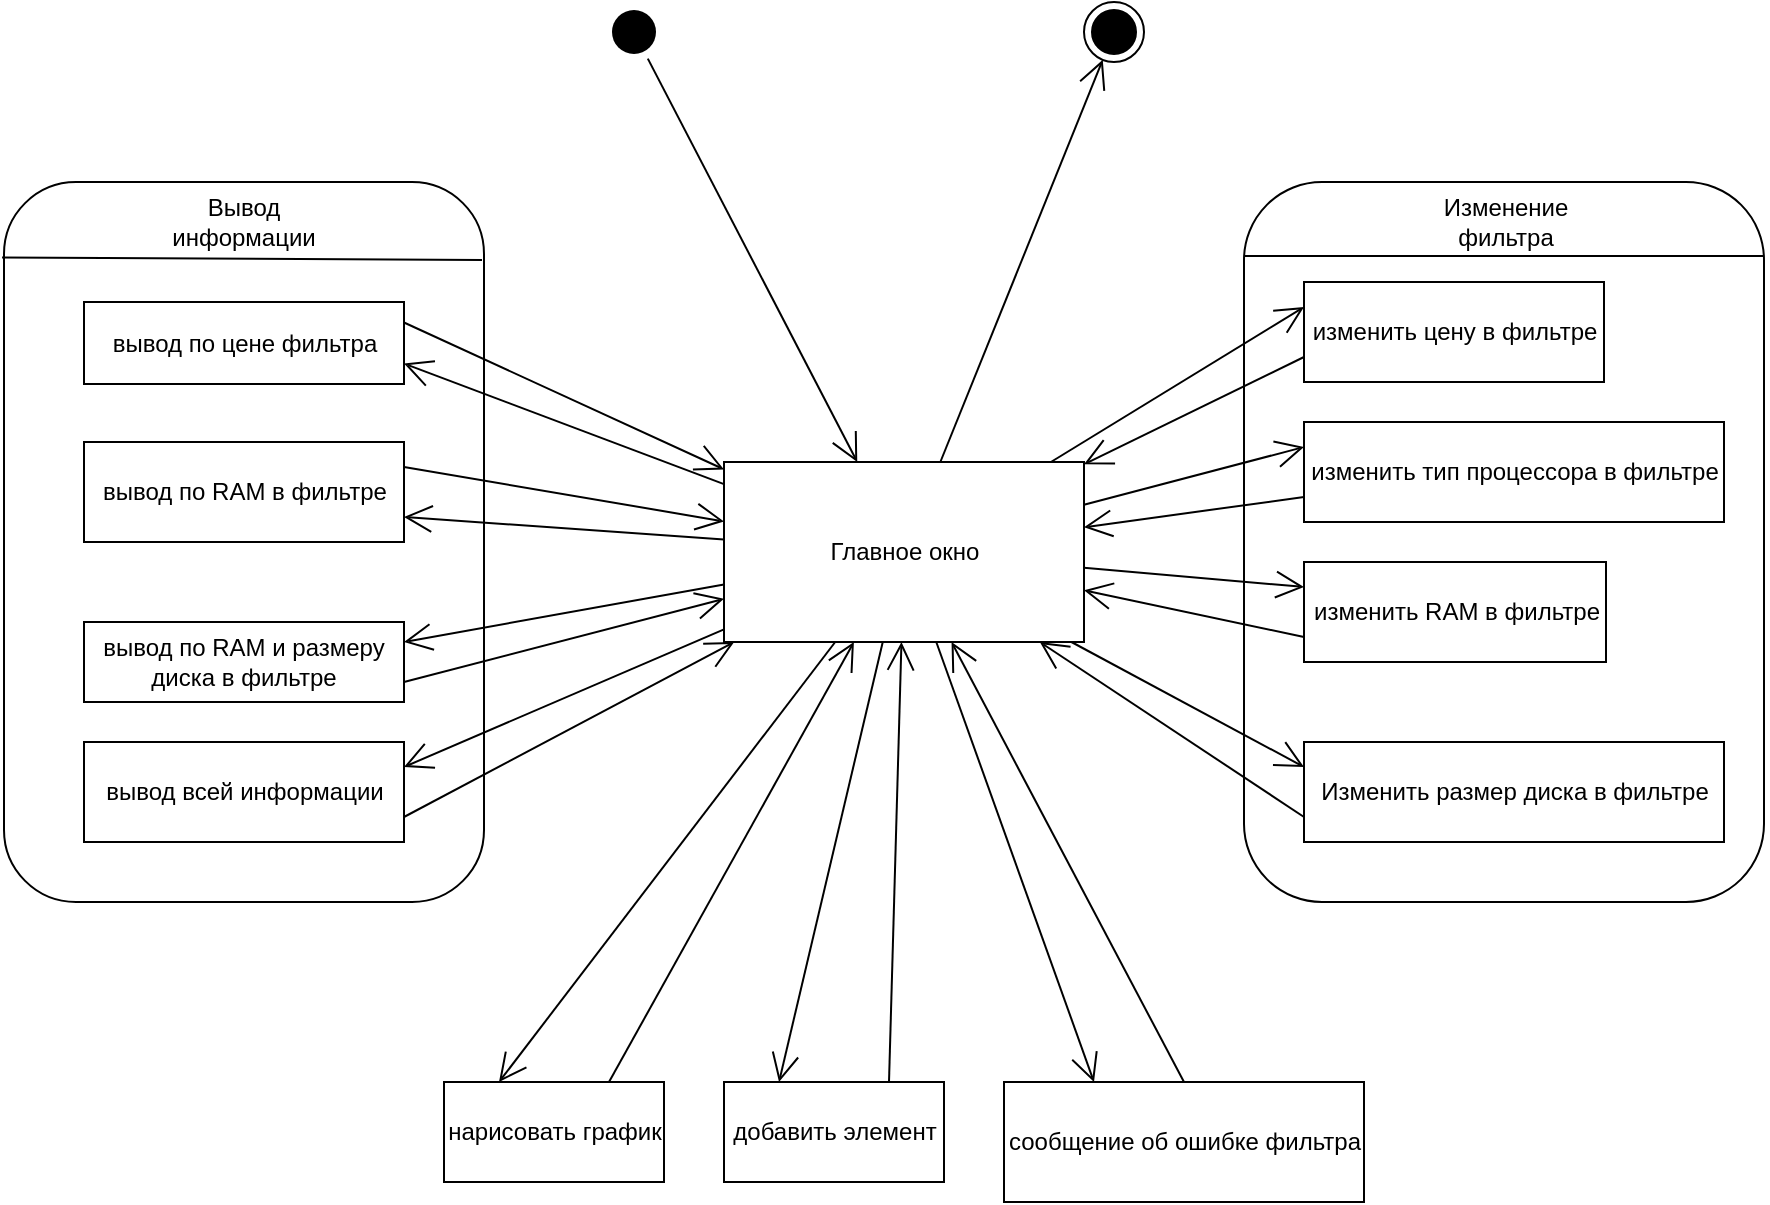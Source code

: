 <mxfile version="12.4.2" type="device" pages="1"><diagram name="Page-1" id="9f46799a-70d6-7492-0946-bef42562c5a5"><mxGraphModel dx="852" dy="494" grid="1" gridSize="10" guides="1" tooltips="1" connect="1" arrows="1" fold="1" page="1" pageScale="1" pageWidth="1100" pageHeight="850" background="#ffffff" math="0" shadow="0"><root><mxCell id="0"/><mxCell id="1" parent="0"/><mxCell id="-ldF59q_ka7C3FwXow2S-45" value="" style="rounded=1;whiteSpace=wrap;html=1;labelBackgroundColor=none;strokeColor=#000000;" vertex="1" parent="1"><mxGeometry x="820" y="120" width="260" height="360" as="geometry"/></mxCell><mxCell id="-ldF59q_ka7C3FwXow2S-42" value="" style="rounded=1;whiteSpace=wrap;html=1;strokeColor=#000000;labelBackgroundColor=none;textOpacity=0;" vertex="1" parent="1"><mxGeometry x="200" y="120" width="240" height="360" as="geometry"/></mxCell><mxCell id="-ldF59q_ka7C3FwXow2S-1" value="" style="ellipse;html=1;shape=endState;fillColor=#000000;strokeColor=#000000;" vertex="1" parent="1"><mxGeometry x="740" y="30" width="30" height="30" as="geometry"/></mxCell><mxCell id="-ldF59q_ka7C3FwXow2S-2" value="" style="ellipse;html=1;shape=endState;fillColor=#000000;strokeColor=none;" vertex="1" parent="1"><mxGeometry x="500" y="30" width="30" height="30" as="geometry"/></mxCell><mxCell id="-ldF59q_ka7C3FwXow2S-3" value="Главное окно" style="html=1;strokeColor=#000000;" vertex="1" parent="1"><mxGeometry x="560" y="260" width="180" height="90" as="geometry"/></mxCell><mxCell id="-ldF59q_ka7C3FwXow2S-5" value="изменить цену в фильтре" style="html=1;strokeColor=#000000;" vertex="1" parent="1"><mxGeometry x="850" y="170" width="150" height="50" as="geometry"/></mxCell><mxCell id="-ldF59q_ka7C3FwXow2S-6" value="изменить тип процессора в фильтре" style="html=1;strokeColor=#000000;" vertex="1" parent="1"><mxGeometry x="850" y="240" width="210" height="50" as="geometry"/></mxCell><mxCell id="-ldF59q_ka7C3FwXow2S-9" value="изменить RAM в фильтре" style="html=1;strokeColor=#000000;" vertex="1" parent="1"><mxGeometry x="850" y="310" width="151" height="50" as="geometry"/></mxCell><mxCell id="-ldF59q_ka7C3FwXow2S-10" value="Изменить размер диска в фильтре" style="html=1;strokeColor=#000000;" vertex="1" parent="1"><mxGeometry x="850" y="400" width="210" height="50" as="geometry"/></mxCell><mxCell id="-ldF59q_ka7C3FwXow2S-11" value="нарисовать график" style="html=1;strokeColor=#000000;" vertex="1" parent="1"><mxGeometry x="420" y="570" width="110" height="50" as="geometry"/></mxCell><mxCell id="-ldF59q_ka7C3FwXow2S-12" value="вывод по цене фильтра" style="html=1;strokeColor=#000000;" vertex="1" parent="1"><mxGeometry x="240" y="180" width="160" height="41" as="geometry"/></mxCell><mxCell id="-ldF59q_ka7C3FwXow2S-13" value="вывод по RAM в фильтре" style="html=1;strokeColor=#000000;" vertex="1" parent="1"><mxGeometry x="240" y="250" width="160" height="50" as="geometry"/></mxCell><mxCell id="-ldF59q_ka7C3FwXow2S-14" value="вывод по RAM и размеру диска в фильтре" style="html=1;strokeColor=#000000;whiteSpace=wrap;" vertex="1" parent="1"><mxGeometry x="240" y="340" width="160" height="40" as="geometry"/></mxCell><mxCell id="-ldF59q_ka7C3FwXow2S-15" value="вывод всей информации" style="html=1;strokeColor=#000000;" vertex="1" parent="1"><mxGeometry x="240" y="400" width="160" height="50" as="geometry"/></mxCell><mxCell id="-ldF59q_ka7C3FwXow2S-16" value="сообщение об ошибке фильтра" style="html=1;strokeColor=#000000;" vertex="1" parent="1"><mxGeometry x="700" y="570" width="180" height="60" as="geometry"/></mxCell><mxCell id="-ldF59q_ka7C3FwXow2S-17" value="добавить элемент" style="html=1;strokeColor=#000000;" vertex="1" parent="1"><mxGeometry x="560" y="570" width="110" height="50" as="geometry"/></mxCell><mxCell id="-ldF59q_ka7C3FwXow2S-18" value="" style="endArrow=open;endFill=1;endSize=12;html=1;entryX=0.25;entryY=0;entryDx=0;entryDy=0;" edge="1" parent="1" source="-ldF59q_ka7C3FwXow2S-3" target="-ldF59q_ka7C3FwXow2S-11"><mxGeometry width="160" relative="1" as="geometry"><mxPoint x="240" y="650" as="sourcePoint"/><mxPoint x="400" y="650" as="targetPoint"/></mxGeometry></mxCell><mxCell id="-ldF59q_ka7C3FwXow2S-19" value="" style="endArrow=open;endFill=1;endSize=12;html=1;exitX=0.75;exitY=0;exitDx=0;exitDy=0;" edge="1" parent="1" source="-ldF59q_ka7C3FwXow2S-11" target="-ldF59q_ka7C3FwXow2S-3"><mxGeometry width="160" relative="1" as="geometry"><mxPoint x="230" y="690" as="sourcePoint"/><mxPoint x="390" y="690" as="targetPoint"/></mxGeometry></mxCell><mxCell id="-ldF59q_ka7C3FwXow2S-20" value="" style="endArrow=open;endFill=1;endSize=12;html=1;entryX=0.25;entryY=0;entryDx=0;entryDy=0;" edge="1" parent="1" source="-ldF59q_ka7C3FwXow2S-3" target="-ldF59q_ka7C3FwXow2S-17"><mxGeometry width="160" relative="1" as="geometry"><mxPoint x="220" y="730" as="sourcePoint"/><mxPoint x="380" y="730" as="targetPoint"/></mxGeometry></mxCell><mxCell id="-ldF59q_ka7C3FwXow2S-21" value="" style="endArrow=open;endFill=1;endSize=12;html=1;exitX=0.75;exitY=0;exitDx=0;exitDy=0;" edge="1" parent="1" source="-ldF59q_ka7C3FwXow2S-17" target="-ldF59q_ka7C3FwXow2S-3"><mxGeometry width="160" relative="1" as="geometry"><mxPoint x="210" y="770" as="sourcePoint"/><mxPoint x="690" y="390" as="targetPoint"/></mxGeometry></mxCell><mxCell id="-ldF59q_ka7C3FwXow2S-22" value="" style="endArrow=open;endFill=1;endSize=12;html=1;entryX=0.25;entryY=0;entryDx=0;entryDy=0;" edge="1" parent="1" source="-ldF59q_ka7C3FwXow2S-3" target="-ldF59q_ka7C3FwXow2S-16"><mxGeometry width="160" relative="1" as="geometry"><mxPoint x="200" y="810" as="sourcePoint"/><mxPoint x="360" y="810" as="targetPoint"/></mxGeometry></mxCell><mxCell id="-ldF59q_ka7C3FwXow2S-23" value="" style="endArrow=open;endFill=1;endSize=12;html=1;entryX=1;entryY=0.25;entryDx=0;entryDy=0;" edge="1" parent="1" source="-ldF59q_ka7C3FwXow2S-3" target="-ldF59q_ka7C3FwXow2S-15"><mxGeometry width="160" relative="1" as="geometry"><mxPoint x="240" y="650" as="sourcePoint"/><mxPoint x="400" y="650" as="targetPoint"/></mxGeometry></mxCell><mxCell id="-ldF59q_ka7C3FwXow2S-24" value="" style="endArrow=open;endFill=1;endSize=12;html=1;exitX=1;exitY=0.75;exitDx=0;exitDy=0;" edge="1" parent="1" source="-ldF59q_ka7C3FwXow2S-15" target="-ldF59q_ka7C3FwXow2S-3"><mxGeometry width="160" relative="1" as="geometry"><mxPoint x="230" y="690" as="sourcePoint"/><mxPoint x="390" y="690" as="targetPoint"/></mxGeometry></mxCell><mxCell id="-ldF59q_ka7C3FwXow2S-25" value="" style="endArrow=open;endFill=1;endSize=12;html=1;exitX=0.5;exitY=0;exitDx=0;exitDy=0;" edge="1" parent="1" source="-ldF59q_ka7C3FwXow2S-16" target="-ldF59q_ka7C3FwXow2S-3"><mxGeometry width="160" relative="1" as="geometry"><mxPoint x="220" y="730" as="sourcePoint"/><mxPoint x="380" y="730" as="targetPoint"/></mxGeometry></mxCell><mxCell id="-ldF59q_ka7C3FwXow2S-26" value="" style="endArrow=open;endFill=1;endSize=12;html=1;entryX=1;entryY=0.25;entryDx=0;entryDy=0;" edge="1" parent="1" source="-ldF59q_ka7C3FwXow2S-3" target="-ldF59q_ka7C3FwXow2S-14"><mxGeometry width="160" relative="1" as="geometry"><mxPoint x="240" y="650" as="sourcePoint"/><mxPoint x="400" y="650" as="targetPoint"/></mxGeometry></mxCell><mxCell id="-ldF59q_ka7C3FwXow2S-27" value="" style="endArrow=open;endFill=1;endSize=12;html=1;exitX=1;exitY=0.75;exitDx=0;exitDy=0;" edge="1" parent="1" source="-ldF59q_ka7C3FwXow2S-14" target="-ldF59q_ka7C3FwXow2S-3"><mxGeometry width="160" relative="1" as="geometry"><mxPoint x="230" y="690" as="sourcePoint"/><mxPoint x="390" y="690" as="targetPoint"/></mxGeometry></mxCell><mxCell id="-ldF59q_ka7C3FwXow2S-28" value="" style="endArrow=open;endFill=1;endSize=12;html=1;entryX=0;entryY=0.25;entryDx=0;entryDy=0;" edge="1" parent="1" source="-ldF59q_ka7C3FwXow2S-3" target="-ldF59q_ka7C3FwXow2S-10"><mxGeometry width="160" relative="1" as="geometry"><mxPoint x="220" y="730" as="sourcePoint"/><mxPoint x="380" y="730" as="targetPoint"/></mxGeometry></mxCell><mxCell id="-ldF59q_ka7C3FwXow2S-29" value="" style="endArrow=open;endFill=1;endSize=12;html=1;exitX=0;exitY=0.75;exitDx=0;exitDy=0;" edge="1" parent="1" source="-ldF59q_ka7C3FwXow2S-10" target="-ldF59q_ka7C3FwXow2S-3"><mxGeometry width="160" relative="1" as="geometry"><mxPoint x="210" y="770" as="sourcePoint"/><mxPoint x="370" y="770" as="targetPoint"/></mxGeometry></mxCell><mxCell id="-ldF59q_ka7C3FwXow2S-30" value="" style="endArrow=open;endFill=1;endSize=12;html=1;entryX=0;entryY=0.25;entryDx=0;entryDy=0;" edge="1" parent="1" source="-ldF59q_ka7C3FwXow2S-3" target="-ldF59q_ka7C3FwXow2S-9"><mxGeometry width="160" relative="1" as="geometry"><mxPoint x="380" y="510" as="sourcePoint"/><mxPoint x="450" y="480" as="targetPoint"/></mxGeometry></mxCell><mxCell id="-ldF59q_ka7C3FwXow2S-31" value="" style="endArrow=open;endFill=1;endSize=12;html=1;" edge="1" parent="1" source="-ldF59q_ka7C3FwXow2S-2" target="-ldF59q_ka7C3FwXow2S-3"><mxGeometry width="160" relative="1" as="geometry"><mxPoint x="250" y="-70" as="sourcePoint"/><mxPoint x="410" y="-70" as="targetPoint"/></mxGeometry></mxCell><mxCell id="-ldF59q_ka7C3FwXow2S-32" value="" style="endArrow=open;endFill=1;endSize=12;html=1;" edge="1" parent="1" source="-ldF59q_ka7C3FwXow2S-3" target="-ldF59q_ka7C3FwXow2S-1"><mxGeometry width="160" relative="1" as="geometry"><mxPoint x="240" y="-30" as="sourcePoint"/><mxPoint x="400" y="-30" as="targetPoint"/></mxGeometry></mxCell><mxCell id="-ldF59q_ka7C3FwXow2S-33" value="" style="endArrow=open;endFill=1;endSize=12;html=1;exitX=0;exitY=0.75;exitDx=0;exitDy=0;" edge="1" parent="1" source="-ldF59q_ka7C3FwXow2S-9" target="-ldF59q_ka7C3FwXow2S-3"><mxGeometry width="160" relative="1" as="geometry"><mxPoint x="230" y="10" as="sourcePoint"/><mxPoint x="390" y="10" as="targetPoint"/></mxGeometry></mxCell><mxCell id="-ldF59q_ka7C3FwXow2S-34" value="" style="endArrow=open;endFill=1;endSize=12;html=1;exitX=0;exitY=0.75;exitDx=0;exitDy=0;" edge="1" parent="1" source="-ldF59q_ka7C3FwXow2S-6" target="-ldF59q_ka7C3FwXow2S-3"><mxGeometry width="160" relative="1" as="geometry"><mxPoint x="220" y="50" as="sourcePoint"/><mxPoint x="380" y="50" as="targetPoint"/></mxGeometry></mxCell><mxCell id="-ldF59q_ka7C3FwXow2S-35" value="" style="endArrow=open;endFill=1;endSize=12;html=1;entryX=0;entryY=0.25;entryDx=0;entryDy=0;" edge="1" parent="1" source="-ldF59q_ka7C3FwXow2S-3" target="-ldF59q_ka7C3FwXow2S-6"><mxGeometry width="160" relative="1" as="geometry"><mxPoint x="210" y="90" as="sourcePoint"/><mxPoint x="370" y="90" as="targetPoint"/></mxGeometry></mxCell><mxCell id="-ldF59q_ka7C3FwXow2S-36" value="" style="endArrow=open;endFill=1;endSize=12;html=1;entryX=0;entryY=0.25;entryDx=0;entryDy=0;" edge="1" parent="1" source="-ldF59q_ka7C3FwXow2S-3" target="-ldF59q_ka7C3FwXow2S-5"><mxGeometry width="160" relative="1" as="geometry"><mxPoint x="270" y="-10" as="sourcePoint"/><mxPoint x="430" y="-10" as="targetPoint"/></mxGeometry></mxCell><mxCell id="-ldF59q_ka7C3FwXow2S-37" value="" style="endArrow=open;endFill=1;endSize=12;html=1;exitX=0;exitY=0.75;exitDx=0;exitDy=0;" edge="1" parent="1" source="-ldF59q_ka7C3FwXow2S-5" target="-ldF59q_ka7C3FwXow2S-3"><mxGeometry width="160" relative="1" as="geometry"><mxPoint x="260" y="30" as="sourcePoint"/><mxPoint x="420" y="30" as="targetPoint"/></mxGeometry></mxCell><mxCell id="-ldF59q_ka7C3FwXow2S-38" value="" style="endArrow=open;endFill=1;endSize=12;html=1;exitX=1;exitY=0.25;exitDx=0;exitDy=0;" edge="1" parent="1" source="-ldF59q_ka7C3FwXow2S-12" target="-ldF59q_ka7C3FwXow2S-3"><mxGeometry width="160" relative="1" as="geometry"><mxPoint x="250" y="70" as="sourcePoint"/><mxPoint x="410" y="70" as="targetPoint"/></mxGeometry></mxCell><mxCell id="-ldF59q_ka7C3FwXow2S-39" value="" style="endArrow=open;endFill=1;endSize=12;html=1;entryX=1;entryY=0.75;entryDx=0;entryDy=0;" edge="1" parent="1" source="-ldF59q_ka7C3FwXow2S-3" target="-ldF59q_ka7C3FwXow2S-13"><mxGeometry width="160" relative="1" as="geometry"><mxPoint x="240" y="110" as="sourcePoint"/><mxPoint x="400" y="110" as="targetPoint"/></mxGeometry></mxCell><mxCell id="-ldF59q_ka7C3FwXow2S-40" value="" style="endArrow=open;endFill=1;endSize=12;html=1;exitX=1;exitY=0.25;exitDx=0;exitDy=0;" edge="1" parent="1" source="-ldF59q_ka7C3FwXow2S-13" target="-ldF59q_ka7C3FwXow2S-3"><mxGeometry width="160" relative="1" as="geometry"><mxPoint x="230" y="150" as="sourcePoint"/><mxPoint x="390" y="150" as="targetPoint"/></mxGeometry></mxCell><mxCell id="-ldF59q_ka7C3FwXow2S-41" value="" style="endArrow=open;endFill=1;endSize=12;html=1;entryX=1;entryY=0.75;entryDx=0;entryDy=0;" edge="1" parent="1" source="-ldF59q_ka7C3FwXow2S-3" target="-ldF59q_ka7C3FwXow2S-12"><mxGeometry width="160" relative="1" as="geometry"><mxPoint x="240" y="650" as="sourcePoint"/><mxPoint x="400" y="650" as="targetPoint"/></mxGeometry></mxCell><mxCell id="-ldF59q_ka7C3FwXow2S-44" value="" style="endArrow=none;html=1;exitX=-0.004;exitY=0.105;exitDx=0;exitDy=0;exitPerimeter=0;" edge="1" parent="1" source="-ldF59q_ka7C3FwXow2S-42"><mxGeometry width="50" height="50" relative="1" as="geometry"><mxPoint x="200" y="700" as="sourcePoint"/><mxPoint x="439" y="159" as="targetPoint"/></mxGeometry></mxCell><mxCell id="-ldF59q_ka7C3FwXow2S-46" value="" style="endArrow=none;html=1;" edge="1" parent="1"><mxGeometry width="50" height="50" relative="1" as="geometry"><mxPoint x="1080" y="157" as="sourcePoint"/><mxPoint x="820" y="157" as="targetPoint"/></mxGeometry></mxCell><mxCell id="-ldF59q_ka7C3FwXow2S-48" value="Вывод информации" style="text;html=1;strokeColor=none;fillColor=none;align=center;verticalAlign=middle;whiteSpace=wrap;rounded=0;labelBackgroundColor=none;" vertex="1" parent="1"><mxGeometry x="275" y="130" width="90" height="20" as="geometry"/></mxCell><mxCell id="-ldF59q_ka7C3FwXow2S-49" value="Изменение фильтра" style="text;html=1;strokeColor=none;fillColor=none;align=center;verticalAlign=middle;whiteSpace=wrap;rounded=0;labelBackgroundColor=none;" vertex="1" parent="1"><mxGeometry x="931" y="130" width="40" height="20" as="geometry"/></mxCell></root></mxGraphModel></diagram></mxfile>